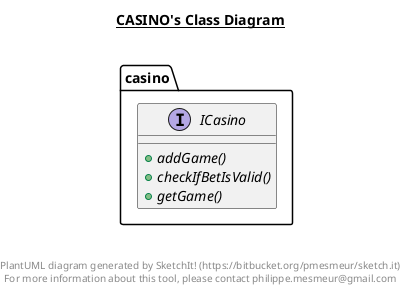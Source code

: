 @startuml

title __CASINO's Class Diagram__\n

  namespace casino {
    interface casino.ICasino {
        {abstract} + addGame()
        {abstract} + checkIfBetIsValid()
        {abstract} + getGame()
    }
  }
  



right footer


PlantUML diagram generated by SketchIt! (https://bitbucket.org/pmesmeur/sketch.it)
For more information about this tool, please contact philippe.mesmeur@gmail.com
endfooter

@enduml
